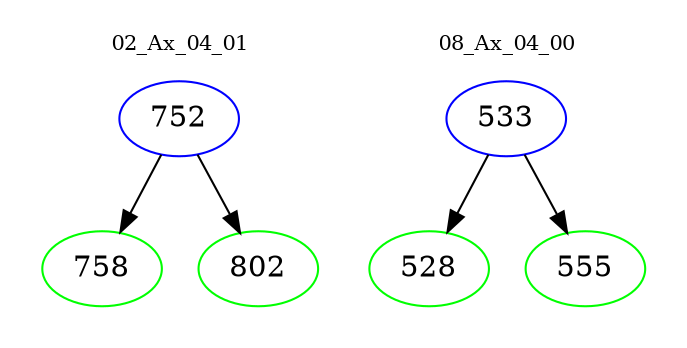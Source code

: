 digraph{
subgraph cluster_0 {
color = white
label = "02_Ax_04_01";
fontsize=10;
T0_752 [label="752", color="blue"]
T0_752 -> T0_758 [color="black"]
T0_758 [label="758", color="green"]
T0_752 -> T0_802 [color="black"]
T0_802 [label="802", color="green"]
}
subgraph cluster_1 {
color = white
label = "08_Ax_04_00";
fontsize=10;
T1_533 [label="533", color="blue"]
T1_533 -> T1_528 [color="black"]
T1_528 [label="528", color="green"]
T1_533 -> T1_555 [color="black"]
T1_555 [label="555", color="green"]
}
}

